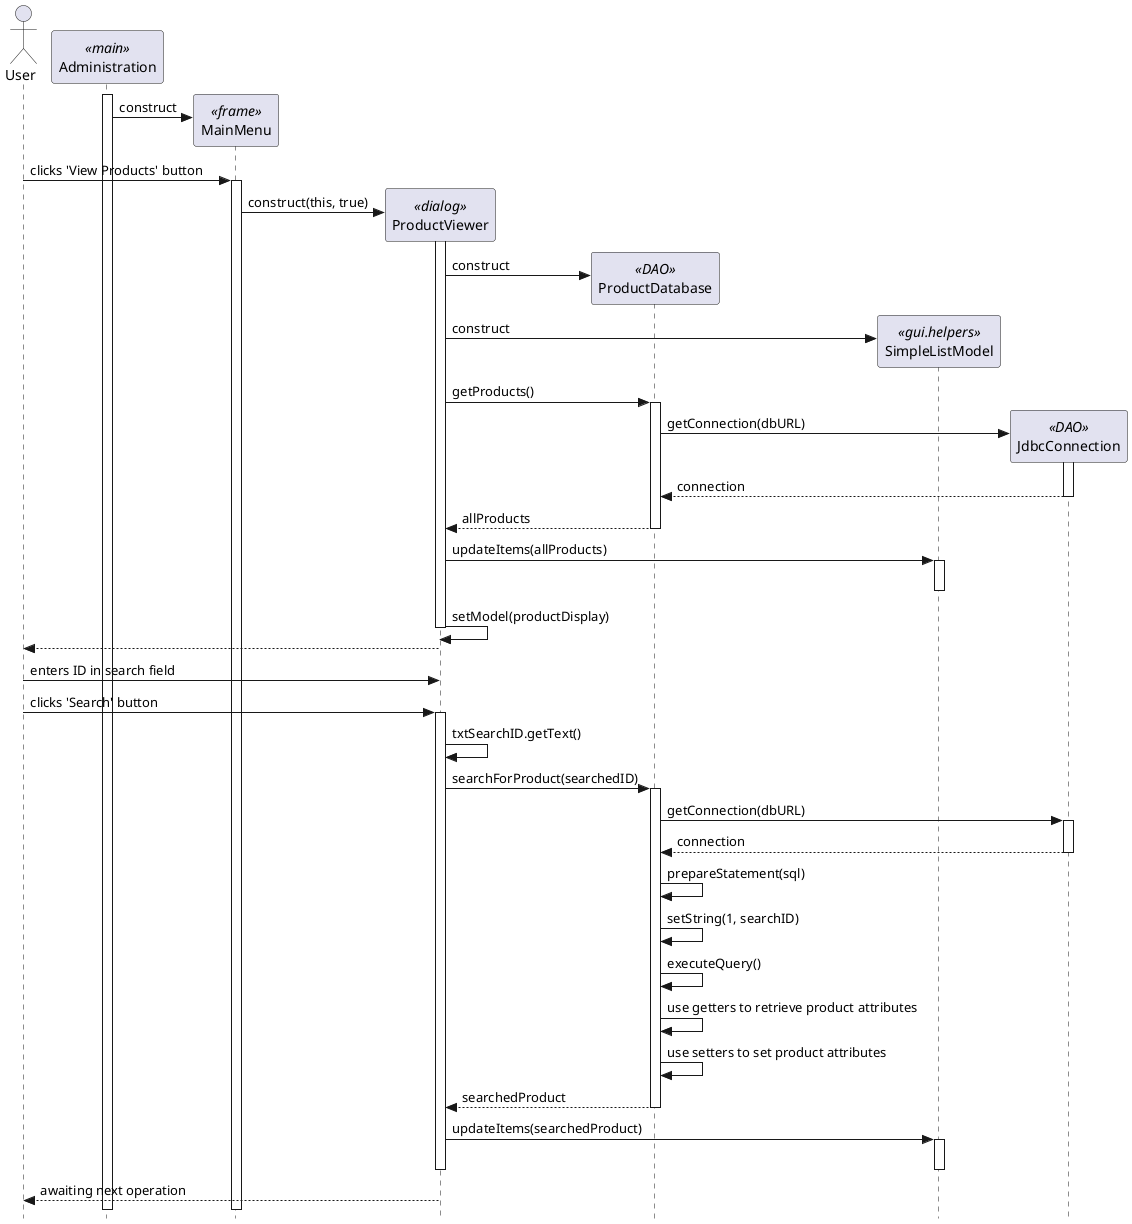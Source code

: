 @startuml

' use strict UML mode
skinparam style strictuml

' create actor user
actor "User" as user

' create main adminstration 
participant "Administration" as main <<main>>
main++

' create main menu frame
create "MainMenu" as menu <<frame>>
main -> menu : construct

user -> menu++ : clicks 'View Products' button

' create product viewer dialog
create "ProductViewer" as viewer <<dialog>>
menu -> viewer :  construct(this, true)

viewer++

' create a DAO
create "ProductDatabase" as dao <<DAO>>
viewer -> dao : construct 

' create the simple model list
create "SimpleListModel" as modellist <<gui.helpers>>
viewer -> modellist : construct



' get the products from dao database
viewer -> dao++ : getProducts()
'dao -> dao : JdbcConnection.getConnection(dbURL)
'dao -> dao : dbCon.prepareStatement(sql);
'dao -> dao : stmt.executeQuery()

create "JdbcConnection" as jdbc <<DAO>>
dao -> jdbc++ : getConnection(dbURL)
jdbc --> dao : connection
jdbc--

dao --> viewer : allProducts
dao--

' put products in Simple List Model
viewer -> modellist++ : updateItems(allProducts)
modellist--

' update list to display products
viewer -> viewer : setModel(productDisplay)
viewer--

viewer --> user

' Pull out selected product to edit
user -> viewer : enters ID in search field
user -> viewer++ : clicks 'Search' button

viewer -> viewer : txtSearchID.getText()
viewer -> dao++ : searchForProduct(searchedID)

dao -> jdbc++ : getConnection(dbURL)
jdbc--> dao : connection
jdbc--

dao -> dao : prepareStatement(sql)
dao -> dao : setString(1, searchID)
dao -> dao : executeQuery()

dao -> dao : use getters to retrieve product attributes
dao -> dao : use setters to set product attributes
dao --> viewer : searchedProduct

dao--


' put products in Simple List Model
viewer -> modellist++ : updateItems(searchedProduct)
modellist--
viewer-- 

viewer --> user : awaiting next operation


@enduml

